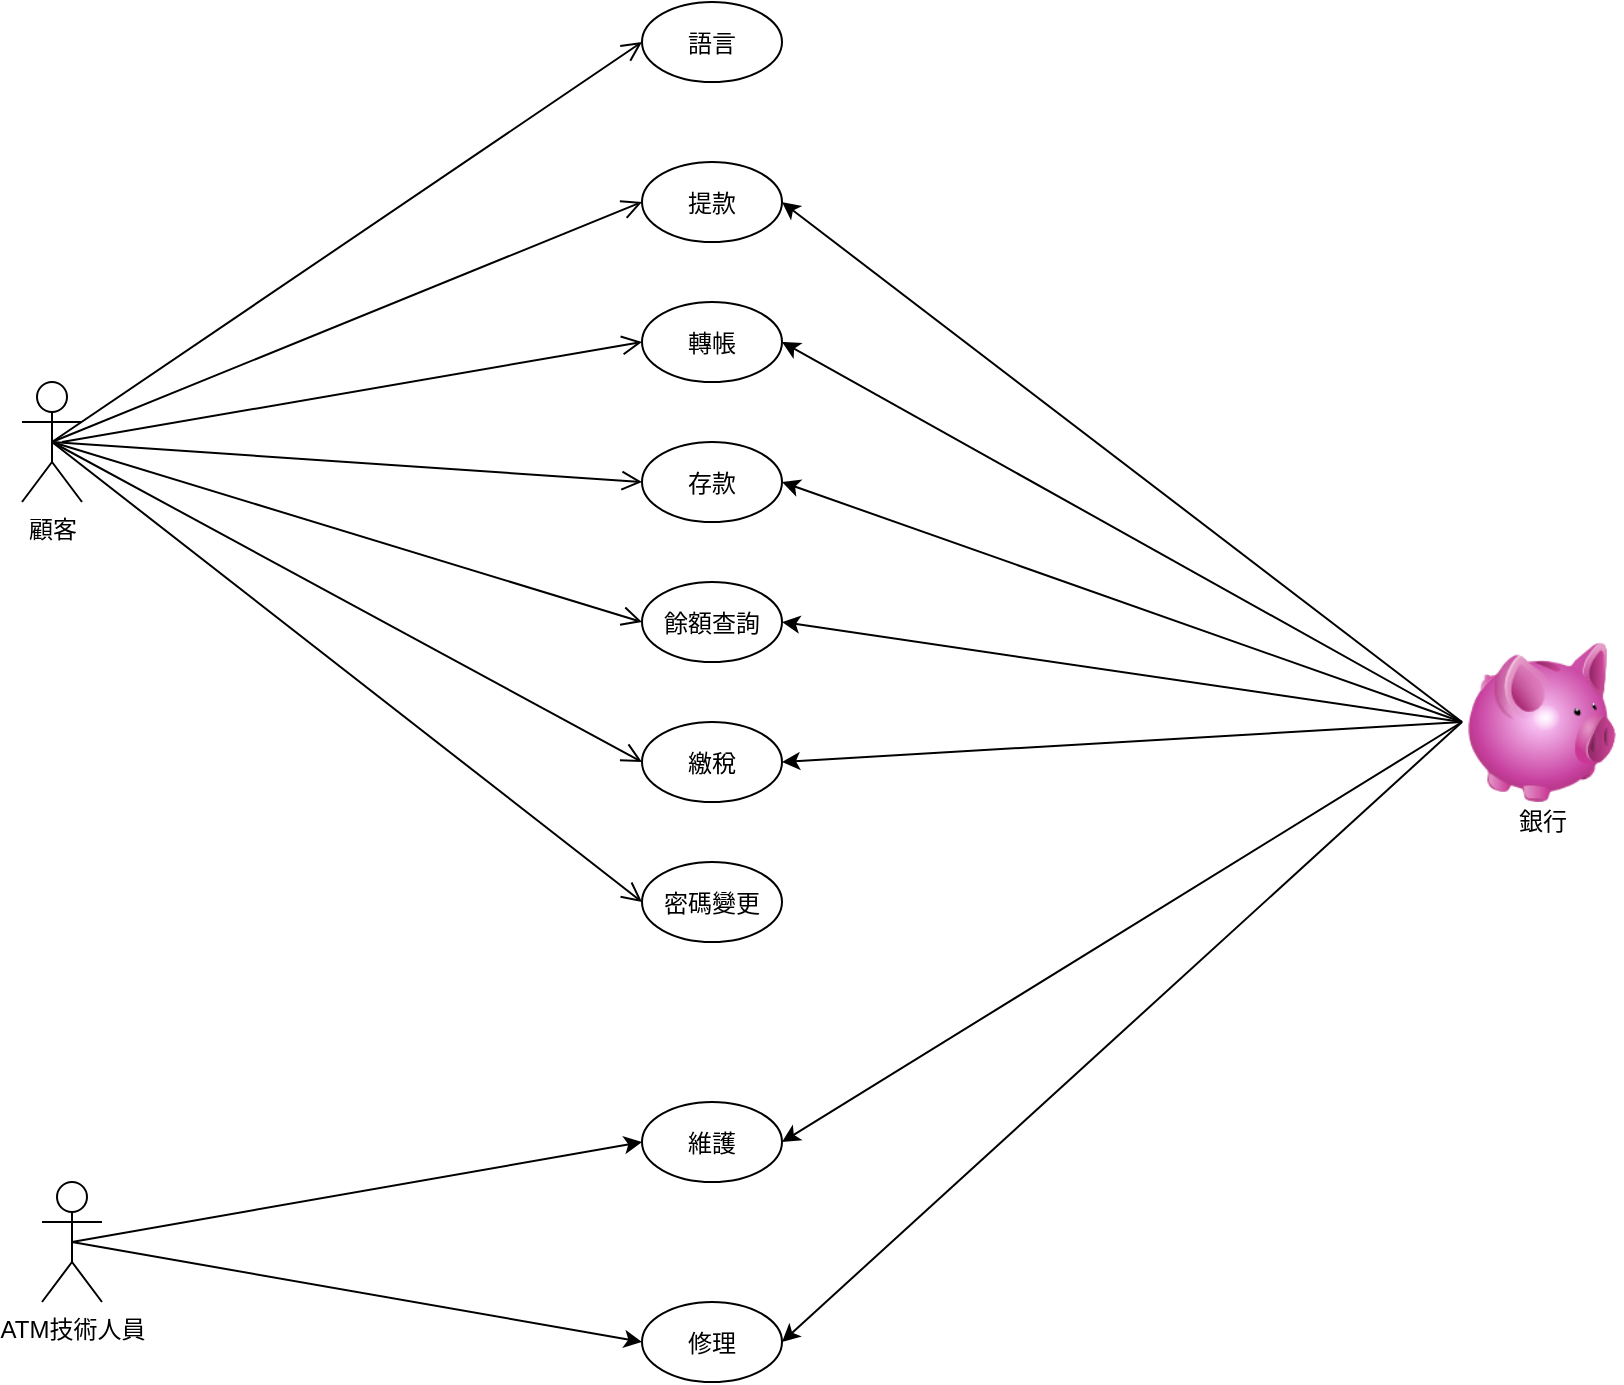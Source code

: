 <mxfile version="15.6.3" type="github">
  <diagram id="TniNXG83DVIHnhaAD-jW" name="第2頁">
    <mxGraphModel dx="1038" dy="547" grid="1" gridSize="10" guides="1" tooltips="1" connect="1" arrows="1" fold="1" page="1" pageScale="1" pageWidth="827" pageHeight="1169" math="0" shadow="0">
      <root>
        <mxCell id="hA78sCCtqHbBmqeCP7ZG-0" />
        <mxCell id="hA78sCCtqHbBmqeCP7ZG-1" parent="hA78sCCtqHbBmqeCP7ZG-0" />
        <mxCell id="Gy-rikKVHj1XyLaEl59o-0" value="顧客" style="shape=umlActor;verticalLabelPosition=bottom;verticalAlign=top;html=1;" vertex="1" parent="hA78sCCtqHbBmqeCP7ZG-1">
          <mxGeometry x="260" y="230" width="30" height="60" as="geometry" />
        </mxCell>
        <mxCell id="Gy-rikKVHj1XyLaEl59o-42" style="rounded=0;orthogonalLoop=1;jettySize=auto;html=1;exitX=0.5;exitY=0.5;exitDx=0;exitDy=0;exitPerimeter=0;entryX=0;entryY=0.5;entryDx=0;entryDy=0;" edge="1" parent="hA78sCCtqHbBmqeCP7ZG-1" source="Gy-rikKVHj1XyLaEl59o-1" target="Gy-rikKVHj1XyLaEl59o-29">
          <mxGeometry relative="1" as="geometry" />
        </mxCell>
        <mxCell id="Gy-rikKVHj1XyLaEl59o-43" style="edgeStyle=none;rounded=0;orthogonalLoop=1;jettySize=auto;html=1;exitX=0.5;exitY=0.5;exitDx=0;exitDy=0;exitPerimeter=0;entryX=0;entryY=0.5;entryDx=0;entryDy=0;" edge="1" parent="hA78sCCtqHbBmqeCP7ZG-1" source="Gy-rikKVHj1XyLaEl59o-1" target="Gy-rikKVHj1XyLaEl59o-30">
          <mxGeometry relative="1" as="geometry" />
        </mxCell>
        <mxCell id="Gy-rikKVHj1XyLaEl59o-1" value="ATM技術人員" style="shape=umlActor;verticalLabelPosition=bottom;verticalAlign=top;html=1;" vertex="1" parent="hA78sCCtqHbBmqeCP7ZG-1">
          <mxGeometry x="270" y="630" width="30" height="60" as="geometry" />
        </mxCell>
        <mxCell id="Gy-rikKVHj1XyLaEl59o-44" style="edgeStyle=none;rounded=0;orthogonalLoop=1;jettySize=auto;html=1;exitX=0;exitY=0.5;exitDx=0;exitDy=0;entryX=1;entryY=0.5;entryDx=0;entryDy=0;" edge="1" parent="hA78sCCtqHbBmqeCP7ZG-1" source="Gy-rikKVHj1XyLaEl59o-2" target="Gy-rikKVHj1XyLaEl59o-12">
          <mxGeometry relative="1" as="geometry" />
        </mxCell>
        <mxCell id="Gy-rikKVHj1XyLaEl59o-45" style="edgeStyle=none;rounded=0;orthogonalLoop=1;jettySize=auto;html=1;exitX=0;exitY=0.5;exitDx=0;exitDy=0;entryX=1;entryY=0.5;entryDx=0;entryDy=0;" edge="1" parent="hA78sCCtqHbBmqeCP7ZG-1" source="Gy-rikKVHj1XyLaEl59o-2" target="Gy-rikKVHj1XyLaEl59o-15">
          <mxGeometry relative="1" as="geometry" />
        </mxCell>
        <mxCell id="Gy-rikKVHj1XyLaEl59o-46" style="edgeStyle=none;rounded=0;orthogonalLoop=1;jettySize=auto;html=1;exitX=0;exitY=0.5;exitDx=0;exitDy=0;entryX=1;entryY=0.5;entryDx=0;entryDy=0;" edge="1" parent="hA78sCCtqHbBmqeCP7ZG-1" source="Gy-rikKVHj1XyLaEl59o-2" target="Gy-rikKVHj1XyLaEl59o-13">
          <mxGeometry relative="1" as="geometry" />
        </mxCell>
        <mxCell id="Gy-rikKVHj1XyLaEl59o-47" style="edgeStyle=none;rounded=0;orthogonalLoop=1;jettySize=auto;html=1;exitX=0;exitY=0.5;exitDx=0;exitDy=0;entryX=1;entryY=0.5;entryDx=0;entryDy=0;" edge="1" parent="hA78sCCtqHbBmqeCP7ZG-1" source="Gy-rikKVHj1XyLaEl59o-2" target="Gy-rikKVHj1XyLaEl59o-14">
          <mxGeometry relative="1" as="geometry" />
        </mxCell>
        <mxCell id="Gy-rikKVHj1XyLaEl59o-48" style="edgeStyle=none;rounded=0;orthogonalLoop=1;jettySize=auto;html=1;exitX=0;exitY=0.5;exitDx=0;exitDy=0;entryX=1;entryY=0.5;entryDx=0;entryDy=0;" edge="1" parent="hA78sCCtqHbBmqeCP7ZG-1" source="Gy-rikKVHj1XyLaEl59o-2" target="Gy-rikKVHj1XyLaEl59o-26">
          <mxGeometry relative="1" as="geometry" />
        </mxCell>
        <mxCell id="Gy-rikKVHj1XyLaEl59o-49" style="edgeStyle=none;rounded=0;orthogonalLoop=1;jettySize=auto;html=1;exitX=0;exitY=0.5;exitDx=0;exitDy=0;entryX=1;entryY=0.5;entryDx=0;entryDy=0;" edge="1" parent="hA78sCCtqHbBmqeCP7ZG-1" source="Gy-rikKVHj1XyLaEl59o-2" target="Gy-rikKVHj1XyLaEl59o-29">
          <mxGeometry relative="1" as="geometry" />
        </mxCell>
        <mxCell id="Gy-rikKVHj1XyLaEl59o-50" style="edgeStyle=none;rounded=0;orthogonalLoop=1;jettySize=auto;html=1;exitX=0;exitY=0.5;exitDx=0;exitDy=0;entryX=1;entryY=0.5;entryDx=0;entryDy=0;" edge="1" parent="hA78sCCtqHbBmqeCP7ZG-1" source="Gy-rikKVHj1XyLaEl59o-2" target="Gy-rikKVHj1XyLaEl59o-30">
          <mxGeometry relative="1" as="geometry" />
        </mxCell>
        <mxCell id="Gy-rikKVHj1XyLaEl59o-2" value="" style="image;html=1;image=img/lib/clip_art/finance/Piggy_Bank_128x128.png" vertex="1" parent="hA78sCCtqHbBmqeCP7ZG-1">
          <mxGeometry x="980" y="360" width="80" height="80" as="geometry" />
        </mxCell>
        <mxCell id="Gy-rikKVHj1XyLaEl59o-3" value="銀行" style="text;html=1;align=center;verticalAlign=middle;resizable=0;points=[];autosize=1;strokeColor=none;fillColor=none;" vertex="1" parent="hA78sCCtqHbBmqeCP7ZG-1">
          <mxGeometry x="1000" y="440" width="40" height="20" as="geometry" />
        </mxCell>
        <mxCell id="Gy-rikKVHj1XyLaEl59o-12" value="提款" style="ellipse;" vertex="1" parent="hA78sCCtqHbBmqeCP7ZG-1">
          <mxGeometry x="570" y="120" width="70" height="40" as="geometry" />
        </mxCell>
        <mxCell id="Gy-rikKVHj1XyLaEl59o-13" value="存款" style="ellipse;" vertex="1" parent="hA78sCCtqHbBmqeCP7ZG-1">
          <mxGeometry x="570" y="260" width="70" height="40" as="geometry" />
        </mxCell>
        <mxCell id="Gy-rikKVHj1XyLaEl59o-14" value="餘額查詢" style="ellipse;" vertex="1" parent="hA78sCCtqHbBmqeCP7ZG-1">
          <mxGeometry x="570" y="330" width="70" height="40" as="geometry" />
        </mxCell>
        <mxCell id="Gy-rikKVHj1XyLaEl59o-15" value="轉帳" style="ellipse;" vertex="1" parent="hA78sCCtqHbBmqeCP7ZG-1">
          <mxGeometry x="570" y="190" width="70" height="40" as="geometry" />
        </mxCell>
        <mxCell id="Gy-rikKVHj1XyLaEl59o-25" value="密碼變更" style="ellipse;" vertex="1" parent="hA78sCCtqHbBmqeCP7ZG-1">
          <mxGeometry x="570" y="470" width="70" height="40" as="geometry" />
        </mxCell>
        <mxCell id="Gy-rikKVHj1XyLaEl59o-26" value="繳稅" style="ellipse;" vertex="1" parent="hA78sCCtqHbBmqeCP7ZG-1">
          <mxGeometry x="570" y="400" width="70" height="40" as="geometry" />
        </mxCell>
        <mxCell id="Gy-rikKVHj1XyLaEl59o-27" value="語言" style="ellipse;" vertex="1" parent="hA78sCCtqHbBmqeCP7ZG-1">
          <mxGeometry x="570" y="40" width="70" height="40" as="geometry" />
        </mxCell>
        <mxCell id="Gy-rikKVHj1XyLaEl59o-29" value="維護" style="ellipse;" vertex="1" parent="hA78sCCtqHbBmqeCP7ZG-1">
          <mxGeometry x="570" y="590" width="70" height="40" as="geometry" />
        </mxCell>
        <mxCell id="Gy-rikKVHj1XyLaEl59o-30" value="修理" style="ellipse;" vertex="1" parent="hA78sCCtqHbBmqeCP7ZG-1">
          <mxGeometry x="570" y="690" width="70" height="40" as="geometry" />
        </mxCell>
        <mxCell id="Gy-rikKVHj1XyLaEl59o-34" value="" style="endArrow=open;startArrow=none;endFill=0;startFill=0;endSize=8;html=1;verticalAlign=bottom;labelBackgroundColor=none;strokeWidth=1;rounded=0;entryX=0;entryY=0.5;entryDx=0;entryDy=0;exitX=0.5;exitY=0.5;exitDx=0;exitDy=0;exitPerimeter=0;" edge="1" parent="hA78sCCtqHbBmqeCP7ZG-1" source="Gy-rikKVHj1XyLaEl59o-0" target="Gy-rikKVHj1XyLaEl59o-27">
          <mxGeometry width="160" relative="1" as="geometry">
            <mxPoint x="510" y="290" as="sourcePoint" />
            <mxPoint x="670" y="290" as="targetPoint" />
          </mxGeometry>
        </mxCell>
        <mxCell id="Gy-rikKVHj1XyLaEl59o-35" value="" style="endArrow=open;startArrow=none;endFill=0;startFill=0;endSize=8;html=1;verticalAlign=bottom;labelBackgroundColor=none;strokeWidth=1;rounded=0;exitX=0.5;exitY=0.5;exitDx=0;exitDy=0;exitPerimeter=0;entryX=0;entryY=0.5;entryDx=0;entryDy=0;" edge="1" parent="hA78sCCtqHbBmqeCP7ZG-1" source="Gy-rikKVHj1XyLaEl59o-0" target="Gy-rikKVHj1XyLaEl59o-12">
          <mxGeometry width="160" relative="1" as="geometry">
            <mxPoint x="510" y="290" as="sourcePoint" />
            <mxPoint x="670" y="290" as="targetPoint" />
          </mxGeometry>
        </mxCell>
        <mxCell id="Gy-rikKVHj1XyLaEl59o-36" value="" style="endArrow=open;startArrow=none;endFill=0;startFill=0;endSize=8;html=1;verticalAlign=bottom;labelBackgroundColor=none;strokeWidth=1;rounded=0;entryX=0;entryY=0.5;entryDx=0;entryDy=0;" edge="1" parent="hA78sCCtqHbBmqeCP7ZG-1" target="Gy-rikKVHj1XyLaEl59o-15">
          <mxGeometry width="160" relative="1" as="geometry">
            <mxPoint x="280" y="260" as="sourcePoint" />
            <mxPoint x="580" y="150" as="targetPoint" />
          </mxGeometry>
        </mxCell>
        <mxCell id="Gy-rikKVHj1XyLaEl59o-37" value="" style="endArrow=open;startArrow=none;endFill=0;startFill=0;endSize=8;html=1;verticalAlign=bottom;labelBackgroundColor=none;strokeWidth=1;rounded=0;exitX=0.5;exitY=0.5;exitDx=0;exitDy=0;exitPerimeter=0;entryX=0;entryY=0.5;entryDx=0;entryDy=0;" edge="1" parent="hA78sCCtqHbBmqeCP7ZG-1" source="Gy-rikKVHj1XyLaEl59o-0" target="Gy-rikKVHj1XyLaEl59o-13">
          <mxGeometry width="160" relative="1" as="geometry">
            <mxPoint x="295" y="280" as="sourcePoint" />
            <mxPoint x="590" y="160" as="targetPoint" />
          </mxGeometry>
        </mxCell>
        <mxCell id="Gy-rikKVHj1XyLaEl59o-38" value="" style="endArrow=open;startArrow=none;endFill=0;startFill=0;endSize=8;html=1;verticalAlign=bottom;labelBackgroundColor=none;strokeWidth=1;rounded=0;exitX=0.5;exitY=0.5;exitDx=0;exitDy=0;exitPerimeter=0;entryX=0;entryY=0.5;entryDx=0;entryDy=0;" edge="1" parent="hA78sCCtqHbBmqeCP7ZG-1" source="Gy-rikKVHj1XyLaEl59o-0" target="Gy-rikKVHj1XyLaEl59o-14">
          <mxGeometry width="160" relative="1" as="geometry">
            <mxPoint x="305" y="290" as="sourcePoint" />
            <mxPoint x="600" y="170" as="targetPoint" />
          </mxGeometry>
        </mxCell>
        <mxCell id="Gy-rikKVHj1XyLaEl59o-39" value="" style="endArrow=open;startArrow=none;endFill=0;startFill=0;endSize=8;html=1;verticalAlign=bottom;labelBackgroundColor=none;strokeWidth=1;rounded=0;exitX=0.5;exitY=0.5;exitDx=0;exitDy=0;exitPerimeter=0;entryX=0;entryY=0.5;entryDx=0;entryDy=0;" edge="1" parent="hA78sCCtqHbBmqeCP7ZG-1" source="Gy-rikKVHj1XyLaEl59o-0" target="Gy-rikKVHj1XyLaEl59o-26">
          <mxGeometry width="160" relative="1" as="geometry">
            <mxPoint x="315" y="300" as="sourcePoint" />
            <mxPoint x="610" y="180" as="targetPoint" />
          </mxGeometry>
        </mxCell>
        <mxCell id="Gy-rikKVHj1XyLaEl59o-41" value="" style="endArrow=open;startArrow=none;endFill=0;startFill=0;endSize=8;html=1;verticalAlign=bottom;labelBackgroundColor=none;strokeWidth=1;rounded=0;exitX=0.5;exitY=0.5;exitDx=0;exitDy=0;exitPerimeter=0;entryX=0;entryY=0.5;entryDx=0;entryDy=0;" edge="1" parent="hA78sCCtqHbBmqeCP7ZG-1" source="Gy-rikKVHj1XyLaEl59o-0" target="Gy-rikKVHj1XyLaEl59o-25">
          <mxGeometry width="160" relative="1" as="geometry">
            <mxPoint x="325" y="310" as="sourcePoint" />
            <mxPoint x="620" y="190" as="targetPoint" />
          </mxGeometry>
        </mxCell>
      </root>
    </mxGraphModel>
  </diagram>
</mxfile>
